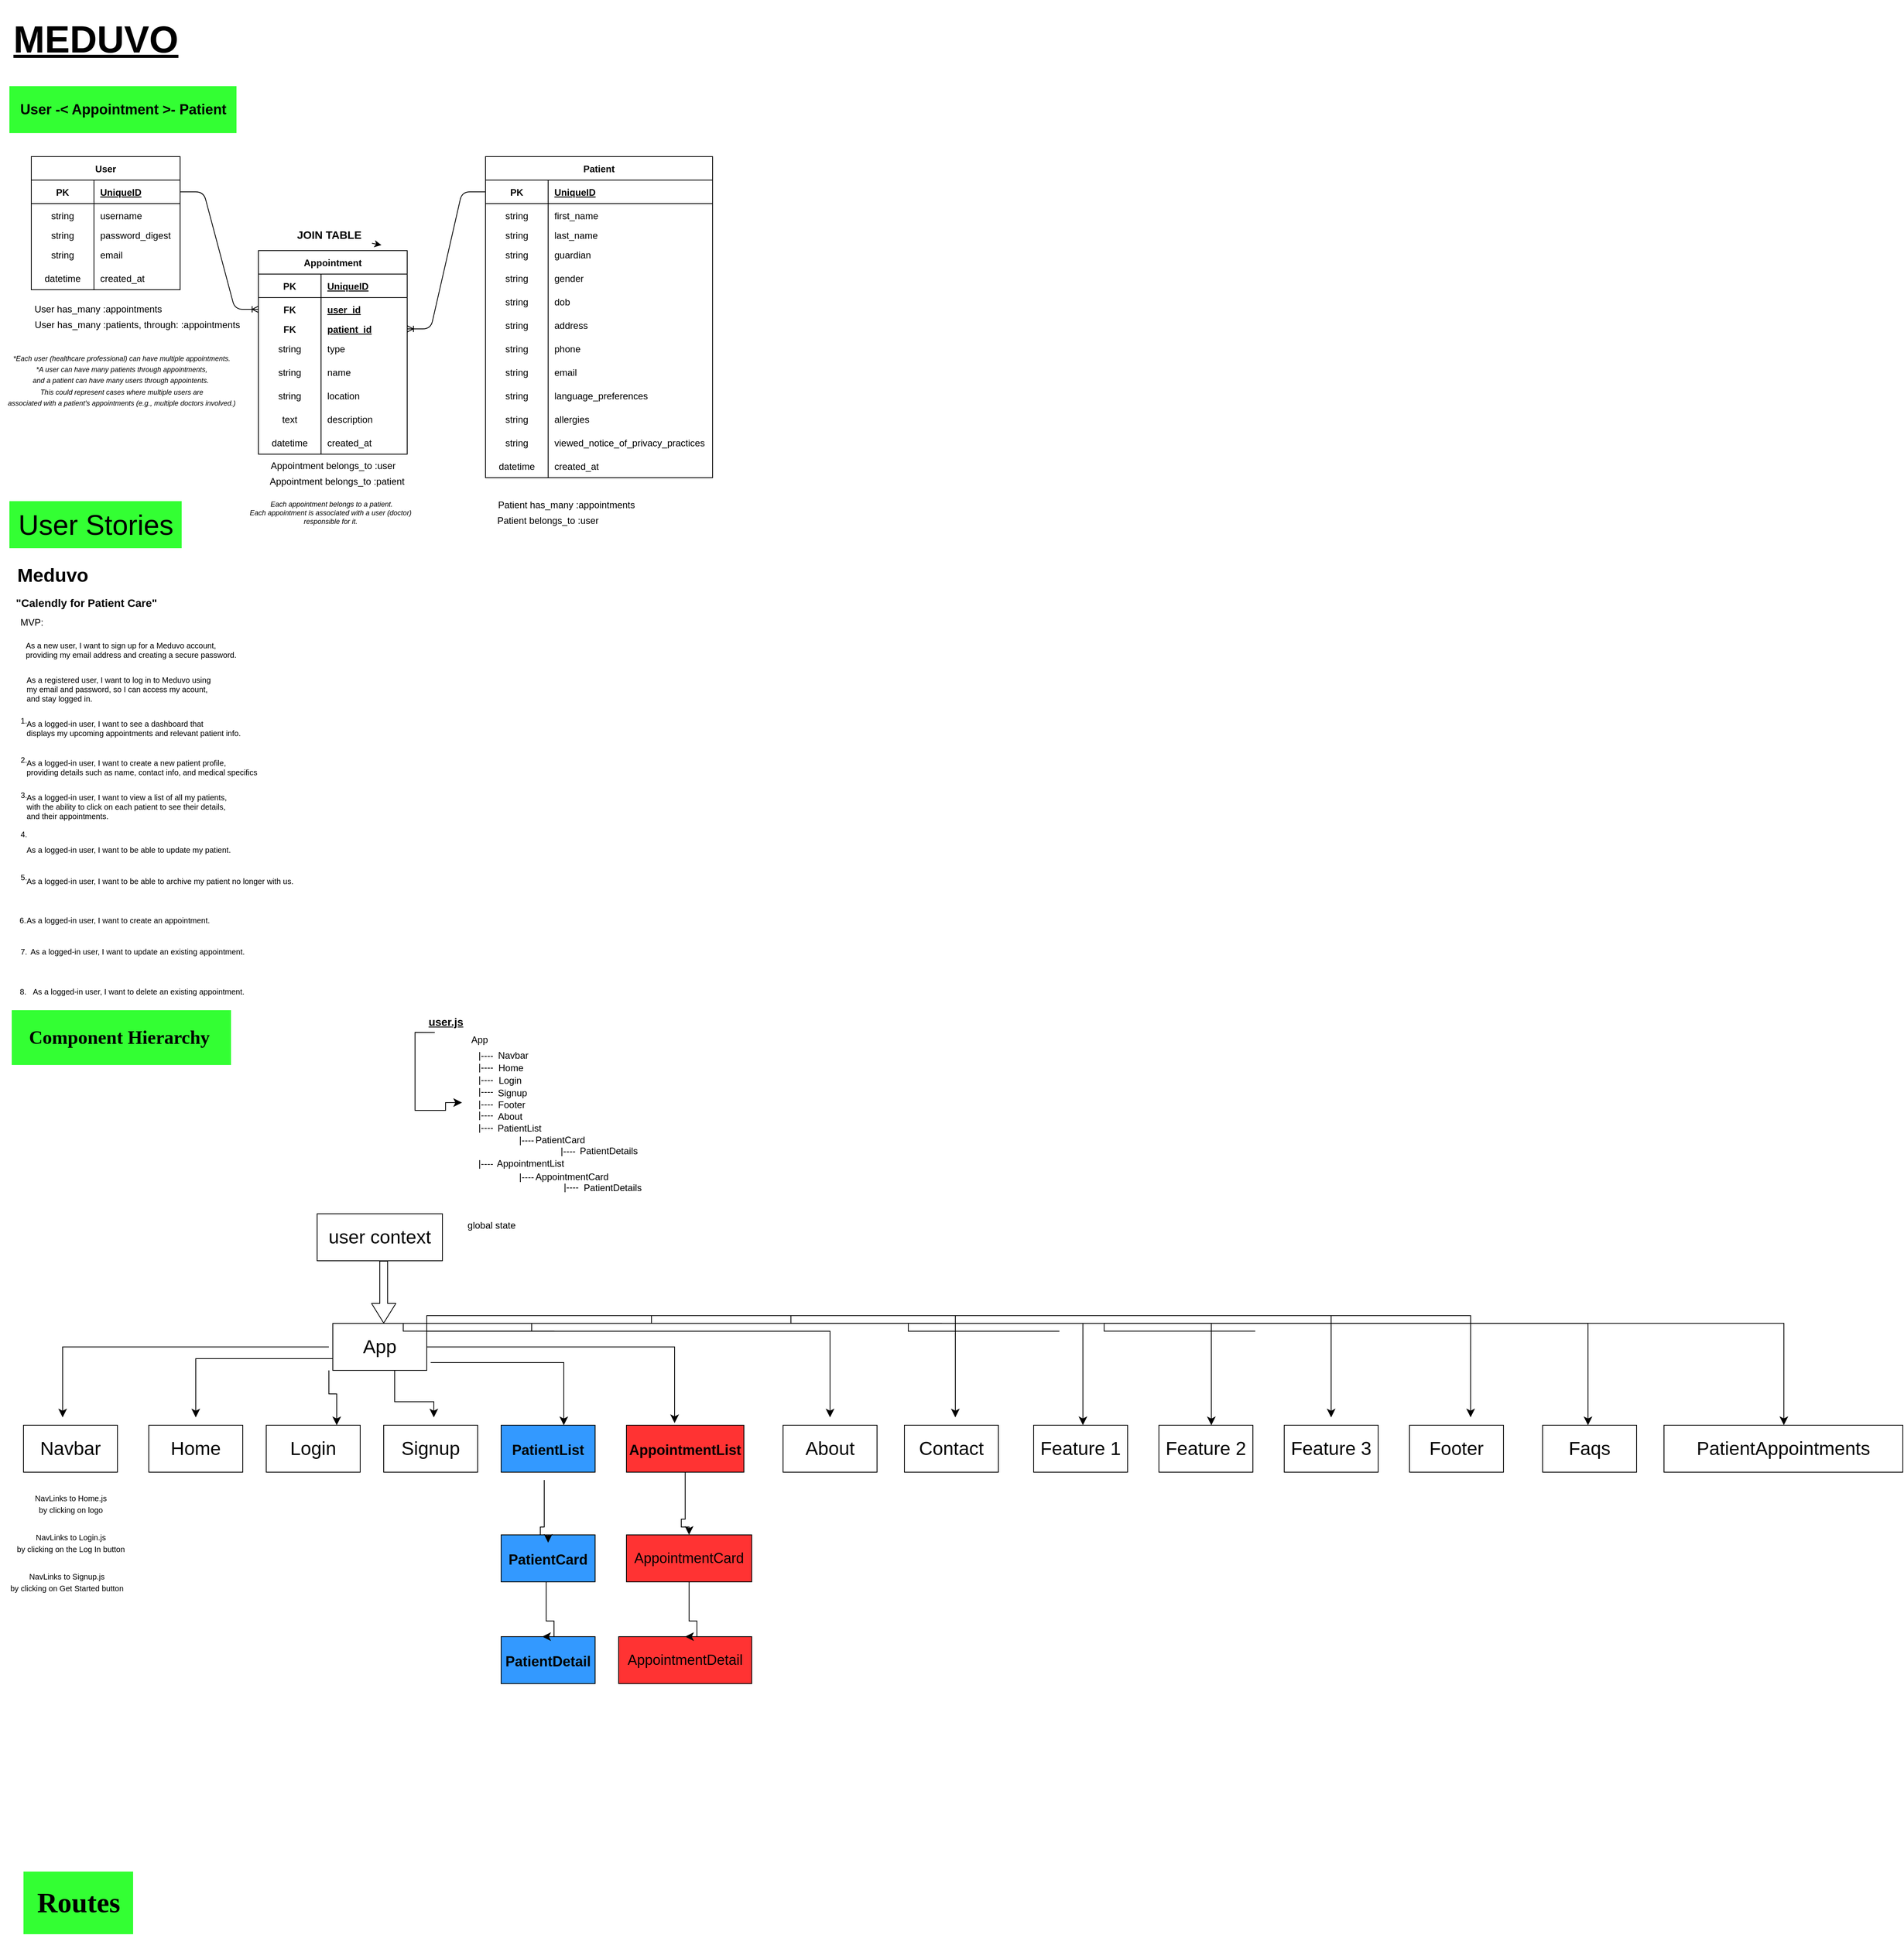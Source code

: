 <mxfile>
    <diagram id="ecMvP2gNG-EnvqieDkBH" name="Page-1">
        <mxGraphModel dx="1212" dy="1399" grid="1" gridSize="10" guides="1" tooltips="1" connect="1" arrows="1" fold="1" page="1" pageScale="1" pageWidth="850" pageHeight="1100" math="0" shadow="0">
            <root>
                <mxCell id="0"/>
                <mxCell id="1" parent="0"/>
                <mxCell id="390" value="&lt;font style=&quot;font-size: 18px;&quot;&gt;&lt;b&gt;AppointmentList&lt;/b&gt;&lt;/font&gt;" style="whiteSpace=wrap;html=1;fontSize=24;fillColor=#FF3333;" parent="1" vertex="1">
                    <mxGeometry x="800" y="1640" width="150" height="60" as="geometry"/>
                </mxCell>
                <mxCell id="389" value="&lt;font style=&quot;font-size: 18px;&quot;&gt;&lt;b&gt;PatientList&lt;/b&gt;&lt;/font&gt;" style="whiteSpace=wrap;html=1;fontSize=24;fillColor=#3399FF;" parent="1" vertex="1">
                    <mxGeometry x="640" y="1640" width="120" height="60" as="geometry"/>
                </mxCell>
                <mxCell id="2" value="User" style="shape=table;startSize=30;container=1;collapsible=1;childLayout=tableLayout;fixedRows=1;rowLines=0;fontStyle=1;align=center;resizeLast=1;" parent="1" vertex="1">
                    <mxGeometry x="40" y="20" width="190" height="170" as="geometry"/>
                </mxCell>
                <mxCell id="3" value="" style="shape=tableRow;horizontal=0;startSize=0;swimlaneHead=0;swimlaneBody=0;fillColor=none;collapsible=0;dropTarget=0;points=[[0,0.5],[1,0.5]];portConstraint=eastwest;top=0;left=0;right=0;bottom=1;" parent="2" vertex="1">
                    <mxGeometry y="30" width="190" height="30" as="geometry"/>
                </mxCell>
                <mxCell id="4" value="PK" style="shape=partialRectangle;connectable=0;fillColor=none;top=0;left=0;bottom=0;right=0;fontStyle=1;overflow=hidden;" parent="3" vertex="1">
                    <mxGeometry width="80" height="30" as="geometry">
                        <mxRectangle width="80" height="30" as="alternateBounds"/>
                    </mxGeometry>
                </mxCell>
                <mxCell id="5" value="UniqueID" style="shape=partialRectangle;connectable=0;fillColor=none;top=0;left=0;bottom=0;right=0;align=left;spacingLeft=6;fontStyle=5;overflow=hidden;" parent="3" vertex="1">
                    <mxGeometry x="80" width="110" height="30" as="geometry">
                        <mxRectangle width="110" height="30" as="alternateBounds"/>
                    </mxGeometry>
                </mxCell>
                <mxCell id="6" value="" style="shape=tableRow;horizontal=0;startSize=0;swimlaneHead=0;swimlaneBody=0;fillColor=none;collapsible=0;dropTarget=0;points=[[0,0.5],[1,0.5]];portConstraint=eastwest;top=0;left=0;right=0;bottom=0;" parent="2" vertex="1">
                    <mxGeometry y="60" width="190" height="30" as="geometry"/>
                </mxCell>
                <mxCell id="7" value="string" style="shape=partialRectangle;connectable=0;fillColor=none;top=0;left=0;bottom=0;right=0;editable=1;overflow=hidden;" parent="6" vertex="1">
                    <mxGeometry width="80" height="30" as="geometry">
                        <mxRectangle width="80" height="30" as="alternateBounds"/>
                    </mxGeometry>
                </mxCell>
                <mxCell id="8" value="username" style="shape=partialRectangle;connectable=0;fillColor=none;top=0;left=0;bottom=0;right=0;align=left;spacingLeft=6;overflow=hidden;" parent="6" vertex="1">
                    <mxGeometry x="80" width="110" height="30" as="geometry">
                        <mxRectangle width="110" height="30" as="alternateBounds"/>
                    </mxGeometry>
                </mxCell>
                <mxCell id="9" value="" style="shape=tableRow;horizontal=0;startSize=0;swimlaneHead=0;swimlaneBody=0;fillColor=none;collapsible=0;dropTarget=0;points=[[0,0.5],[1,0.5]];portConstraint=eastwest;top=0;left=0;right=0;bottom=0;" parent="2" vertex="1">
                    <mxGeometry y="90" width="190" height="20" as="geometry"/>
                </mxCell>
                <mxCell id="10" value="string" style="shape=partialRectangle;connectable=0;fillColor=none;top=0;left=0;bottom=0;right=0;editable=1;overflow=hidden;" parent="9" vertex="1">
                    <mxGeometry width="80" height="20" as="geometry">
                        <mxRectangle width="80" height="20" as="alternateBounds"/>
                    </mxGeometry>
                </mxCell>
                <mxCell id="11" value="password_digest" style="shape=partialRectangle;connectable=0;fillColor=none;top=0;left=0;bottom=0;right=0;align=left;spacingLeft=6;overflow=hidden;" parent="9" vertex="1">
                    <mxGeometry x="80" width="110" height="20" as="geometry">
                        <mxRectangle width="110" height="20" as="alternateBounds"/>
                    </mxGeometry>
                </mxCell>
                <mxCell id="12" value="" style="shape=tableRow;horizontal=0;startSize=0;swimlaneHead=0;swimlaneBody=0;fillColor=none;collapsible=0;dropTarget=0;points=[[0,0.5],[1,0.5]];portConstraint=eastwest;top=0;left=0;right=0;bottom=0;" parent="2" vertex="1">
                    <mxGeometry y="110" width="190" height="30" as="geometry"/>
                </mxCell>
                <mxCell id="13" value="string" style="shape=partialRectangle;connectable=0;fillColor=none;top=0;left=0;bottom=0;right=0;editable=1;overflow=hidden;" parent="12" vertex="1">
                    <mxGeometry width="80" height="30" as="geometry">
                        <mxRectangle width="80" height="30" as="alternateBounds"/>
                    </mxGeometry>
                </mxCell>
                <mxCell id="14" value="email" style="shape=partialRectangle;connectable=0;fillColor=none;top=0;left=0;bottom=0;right=0;align=left;spacingLeft=6;overflow=hidden;" parent="12" vertex="1">
                    <mxGeometry x="80" width="110" height="30" as="geometry">
                        <mxRectangle width="110" height="30" as="alternateBounds"/>
                    </mxGeometry>
                </mxCell>
                <mxCell id="55" value="" style="shape=tableRow;horizontal=0;startSize=0;swimlaneHead=0;swimlaneBody=0;fillColor=none;collapsible=0;dropTarget=0;points=[[0,0.5],[1,0.5]];portConstraint=eastwest;top=0;left=0;right=0;bottom=0;" parent="2" vertex="1">
                    <mxGeometry y="140" width="190" height="30" as="geometry"/>
                </mxCell>
                <mxCell id="56" value="datetime" style="shape=partialRectangle;connectable=0;fillColor=none;top=0;left=0;bottom=0;right=0;editable=1;overflow=hidden;" parent="55" vertex="1">
                    <mxGeometry width="80" height="30" as="geometry">
                        <mxRectangle width="80" height="30" as="alternateBounds"/>
                    </mxGeometry>
                </mxCell>
                <mxCell id="57" value="created_at" style="shape=partialRectangle;connectable=0;fillColor=none;top=0;left=0;bottom=0;right=0;align=left;spacingLeft=6;overflow=hidden;" parent="55" vertex="1">
                    <mxGeometry x="80" width="110" height="30" as="geometry">
                        <mxRectangle width="110" height="30" as="alternateBounds"/>
                    </mxGeometry>
                </mxCell>
                <mxCell id="15" value="Patient" style="shape=table;startSize=30;container=1;collapsible=1;childLayout=tableLayout;fixedRows=1;rowLines=0;fontStyle=1;align=center;resizeLast=1;" parent="1" vertex="1">
                    <mxGeometry x="620" y="20" width="290" height="410" as="geometry"/>
                </mxCell>
                <mxCell id="16" value="" style="shape=tableRow;horizontal=0;startSize=0;swimlaneHead=0;swimlaneBody=0;fillColor=none;collapsible=0;dropTarget=0;points=[[0,0.5],[1,0.5]];portConstraint=eastwest;top=0;left=0;right=0;bottom=1;" parent="15" vertex="1">
                    <mxGeometry y="30" width="290" height="30" as="geometry"/>
                </mxCell>
                <mxCell id="17" value="PK" style="shape=partialRectangle;connectable=0;fillColor=none;top=0;left=0;bottom=0;right=0;fontStyle=1;overflow=hidden;" parent="16" vertex="1">
                    <mxGeometry width="80" height="30" as="geometry">
                        <mxRectangle width="80" height="30" as="alternateBounds"/>
                    </mxGeometry>
                </mxCell>
                <mxCell id="18" value="UniqueID" style="shape=partialRectangle;connectable=0;fillColor=none;top=0;left=0;bottom=0;right=0;align=left;spacingLeft=6;fontStyle=5;overflow=hidden;" parent="16" vertex="1">
                    <mxGeometry x="80" width="210" height="30" as="geometry">
                        <mxRectangle width="210" height="30" as="alternateBounds"/>
                    </mxGeometry>
                </mxCell>
                <mxCell id="19" value="" style="shape=tableRow;horizontal=0;startSize=0;swimlaneHead=0;swimlaneBody=0;fillColor=none;collapsible=0;dropTarget=0;points=[[0,0.5],[1,0.5]];portConstraint=eastwest;top=0;left=0;right=0;bottom=0;" parent="15" vertex="1">
                    <mxGeometry y="60" width="290" height="30" as="geometry"/>
                </mxCell>
                <mxCell id="20" value="string" style="shape=partialRectangle;connectable=0;fillColor=none;top=0;left=0;bottom=0;right=0;editable=1;overflow=hidden;" parent="19" vertex="1">
                    <mxGeometry width="80" height="30" as="geometry">
                        <mxRectangle width="80" height="30" as="alternateBounds"/>
                    </mxGeometry>
                </mxCell>
                <mxCell id="21" value="first_name" style="shape=partialRectangle;connectable=0;fillColor=none;top=0;left=0;bottom=0;right=0;align=left;spacingLeft=6;overflow=hidden;" parent="19" vertex="1">
                    <mxGeometry x="80" width="210" height="30" as="geometry">
                        <mxRectangle width="210" height="30" as="alternateBounds"/>
                    </mxGeometry>
                </mxCell>
                <mxCell id="22" value="" style="shape=tableRow;horizontal=0;startSize=0;swimlaneHead=0;swimlaneBody=0;fillColor=none;collapsible=0;dropTarget=0;points=[[0,0.5],[1,0.5]];portConstraint=eastwest;top=0;left=0;right=0;bottom=0;" parent="15" vertex="1">
                    <mxGeometry y="90" width="290" height="20" as="geometry"/>
                </mxCell>
                <mxCell id="23" value="string" style="shape=partialRectangle;connectable=0;fillColor=none;top=0;left=0;bottom=0;right=0;editable=1;overflow=hidden;" parent="22" vertex="1">
                    <mxGeometry width="80" height="20" as="geometry">
                        <mxRectangle width="80" height="20" as="alternateBounds"/>
                    </mxGeometry>
                </mxCell>
                <mxCell id="24" value="last_name" style="shape=partialRectangle;connectable=0;fillColor=none;top=0;left=0;bottom=0;right=0;align=left;spacingLeft=6;overflow=hidden;" parent="22" vertex="1">
                    <mxGeometry x="80" width="210" height="20" as="geometry">
                        <mxRectangle width="210" height="20" as="alternateBounds"/>
                    </mxGeometry>
                </mxCell>
                <mxCell id="25" value="" style="shape=tableRow;horizontal=0;startSize=0;swimlaneHead=0;swimlaneBody=0;fillColor=none;collapsible=0;dropTarget=0;points=[[0,0.5],[1,0.5]];portConstraint=eastwest;top=0;left=0;right=0;bottom=0;" parent="15" vertex="1">
                    <mxGeometry y="110" width="290" height="30" as="geometry"/>
                </mxCell>
                <mxCell id="26" value="string" style="shape=partialRectangle;connectable=0;fillColor=none;top=0;left=0;bottom=0;right=0;editable=1;overflow=hidden;" parent="25" vertex="1">
                    <mxGeometry width="80" height="30" as="geometry">
                        <mxRectangle width="80" height="30" as="alternateBounds"/>
                    </mxGeometry>
                </mxCell>
                <mxCell id="27" value="guardian" style="shape=partialRectangle;connectable=0;fillColor=none;top=0;left=0;bottom=0;right=0;align=left;spacingLeft=6;overflow=hidden;" parent="25" vertex="1">
                    <mxGeometry x="80" width="210" height="30" as="geometry">
                        <mxRectangle width="210" height="30" as="alternateBounds"/>
                    </mxGeometry>
                </mxCell>
                <mxCell id="28" value="" style="shape=tableRow;horizontal=0;startSize=0;swimlaneHead=0;swimlaneBody=0;fillColor=none;collapsible=0;dropTarget=0;points=[[0,0.5],[1,0.5]];portConstraint=eastwest;top=0;left=0;right=0;bottom=0;" parent="15" vertex="1">
                    <mxGeometry y="140" width="290" height="30" as="geometry"/>
                </mxCell>
                <mxCell id="29" value="string" style="shape=partialRectangle;connectable=0;fillColor=none;top=0;left=0;bottom=0;right=0;editable=1;overflow=hidden;" parent="28" vertex="1">
                    <mxGeometry width="80" height="30" as="geometry">
                        <mxRectangle width="80" height="30" as="alternateBounds"/>
                    </mxGeometry>
                </mxCell>
                <mxCell id="30" value="gender" style="shape=partialRectangle;connectable=0;fillColor=none;top=0;left=0;bottom=0;right=0;align=left;spacingLeft=6;overflow=hidden;" parent="28" vertex="1">
                    <mxGeometry x="80" width="210" height="30" as="geometry">
                        <mxRectangle width="210" height="30" as="alternateBounds"/>
                    </mxGeometry>
                </mxCell>
                <mxCell id="31" value="" style="shape=tableRow;horizontal=0;startSize=0;swimlaneHead=0;swimlaneBody=0;fillColor=none;collapsible=0;dropTarget=0;points=[[0,0.5],[1,0.5]];portConstraint=eastwest;top=0;left=0;right=0;bottom=0;" parent="15" vertex="1">
                    <mxGeometry y="170" width="290" height="30" as="geometry"/>
                </mxCell>
                <mxCell id="32" value="string" style="shape=partialRectangle;connectable=0;fillColor=none;top=0;left=0;bottom=0;right=0;editable=1;overflow=hidden;" parent="31" vertex="1">
                    <mxGeometry width="80" height="30" as="geometry">
                        <mxRectangle width="80" height="30" as="alternateBounds"/>
                    </mxGeometry>
                </mxCell>
                <mxCell id="33" value="dob" style="shape=partialRectangle;connectable=0;fillColor=none;top=0;left=0;bottom=0;right=0;align=left;spacingLeft=6;overflow=hidden;" parent="31" vertex="1">
                    <mxGeometry x="80" width="210" height="30" as="geometry">
                        <mxRectangle width="210" height="30" as="alternateBounds"/>
                    </mxGeometry>
                </mxCell>
                <mxCell id="34" value="" style="shape=tableRow;horizontal=0;startSize=0;swimlaneHead=0;swimlaneBody=0;fillColor=none;collapsible=0;dropTarget=0;points=[[0,0.5],[1,0.5]];portConstraint=eastwest;top=0;left=0;right=0;bottom=0;" parent="15" vertex="1">
                    <mxGeometry y="200" width="290" height="30" as="geometry"/>
                </mxCell>
                <mxCell id="35" value="string" style="shape=partialRectangle;connectable=0;fillColor=none;top=0;left=0;bottom=0;right=0;editable=1;overflow=hidden;" parent="34" vertex="1">
                    <mxGeometry width="80" height="30" as="geometry">
                        <mxRectangle width="80" height="30" as="alternateBounds"/>
                    </mxGeometry>
                </mxCell>
                <mxCell id="36" value="address" style="shape=partialRectangle;connectable=0;fillColor=none;top=0;left=0;bottom=0;right=0;align=left;spacingLeft=6;overflow=hidden;" parent="34" vertex="1">
                    <mxGeometry x="80" width="210" height="30" as="geometry">
                        <mxRectangle width="210" height="30" as="alternateBounds"/>
                    </mxGeometry>
                </mxCell>
                <mxCell id="37" value="" style="shape=tableRow;horizontal=0;startSize=0;swimlaneHead=0;swimlaneBody=0;fillColor=none;collapsible=0;dropTarget=0;points=[[0,0.5],[1,0.5]];portConstraint=eastwest;top=0;left=0;right=0;bottom=0;" parent="15" vertex="1">
                    <mxGeometry y="230" width="290" height="30" as="geometry"/>
                </mxCell>
                <mxCell id="38" value="string" style="shape=partialRectangle;connectable=0;fillColor=none;top=0;left=0;bottom=0;right=0;editable=1;overflow=hidden;" parent="37" vertex="1">
                    <mxGeometry width="80" height="30" as="geometry">
                        <mxRectangle width="80" height="30" as="alternateBounds"/>
                    </mxGeometry>
                </mxCell>
                <mxCell id="39" value="phone" style="shape=partialRectangle;connectable=0;fillColor=none;top=0;left=0;bottom=0;right=0;align=left;spacingLeft=6;overflow=hidden;" parent="37" vertex="1">
                    <mxGeometry x="80" width="210" height="30" as="geometry">
                        <mxRectangle width="210" height="30" as="alternateBounds"/>
                    </mxGeometry>
                </mxCell>
                <mxCell id="40" value="" style="shape=tableRow;horizontal=0;startSize=0;swimlaneHead=0;swimlaneBody=0;fillColor=none;collapsible=0;dropTarget=0;points=[[0,0.5],[1,0.5]];portConstraint=eastwest;top=0;left=0;right=0;bottom=0;" parent="15" vertex="1">
                    <mxGeometry y="260" width="290" height="30" as="geometry"/>
                </mxCell>
                <mxCell id="41" value="string" style="shape=partialRectangle;connectable=0;fillColor=none;top=0;left=0;bottom=0;right=0;editable=1;overflow=hidden;" parent="40" vertex="1">
                    <mxGeometry width="80" height="30" as="geometry">
                        <mxRectangle width="80" height="30" as="alternateBounds"/>
                    </mxGeometry>
                </mxCell>
                <mxCell id="42" value="email" style="shape=partialRectangle;connectable=0;fillColor=none;top=0;left=0;bottom=0;right=0;align=left;spacingLeft=6;overflow=hidden;" parent="40" vertex="1">
                    <mxGeometry x="80" width="210" height="30" as="geometry">
                        <mxRectangle width="210" height="30" as="alternateBounds"/>
                    </mxGeometry>
                </mxCell>
                <mxCell id="43" value="" style="shape=tableRow;horizontal=0;startSize=0;swimlaneHead=0;swimlaneBody=0;fillColor=none;collapsible=0;dropTarget=0;points=[[0,0.5],[1,0.5]];portConstraint=eastwest;top=0;left=0;right=0;bottom=0;" parent="15" vertex="1">
                    <mxGeometry y="290" width="290" height="30" as="geometry"/>
                </mxCell>
                <mxCell id="44" value="string" style="shape=partialRectangle;connectable=0;fillColor=none;top=0;left=0;bottom=0;right=0;editable=1;overflow=hidden;" parent="43" vertex="1">
                    <mxGeometry width="80" height="30" as="geometry">
                        <mxRectangle width="80" height="30" as="alternateBounds"/>
                    </mxGeometry>
                </mxCell>
                <mxCell id="45" value="language_preferences" style="shape=partialRectangle;connectable=0;fillColor=none;top=0;left=0;bottom=0;right=0;align=left;spacingLeft=6;overflow=hidden;" parent="43" vertex="1">
                    <mxGeometry x="80" width="210" height="30" as="geometry">
                        <mxRectangle width="210" height="30" as="alternateBounds"/>
                    </mxGeometry>
                </mxCell>
                <mxCell id="46" value="" style="shape=tableRow;horizontal=0;startSize=0;swimlaneHead=0;swimlaneBody=0;fillColor=none;collapsible=0;dropTarget=0;points=[[0,0.5],[1,0.5]];portConstraint=eastwest;top=0;left=0;right=0;bottom=0;" parent="15" vertex="1">
                    <mxGeometry y="320" width="290" height="30" as="geometry"/>
                </mxCell>
                <mxCell id="47" value="string" style="shape=partialRectangle;connectable=0;fillColor=none;top=0;left=0;bottom=0;right=0;editable=1;overflow=hidden;" parent="46" vertex="1">
                    <mxGeometry width="80" height="30" as="geometry">
                        <mxRectangle width="80" height="30" as="alternateBounds"/>
                    </mxGeometry>
                </mxCell>
                <mxCell id="48" value="allergies" style="shape=partialRectangle;connectable=0;fillColor=none;top=0;left=0;bottom=0;right=0;align=left;spacingLeft=6;overflow=hidden;" parent="46" vertex="1">
                    <mxGeometry x="80" width="210" height="30" as="geometry">
                        <mxRectangle width="210" height="30" as="alternateBounds"/>
                    </mxGeometry>
                </mxCell>
                <mxCell id="49" value="" style="shape=tableRow;horizontal=0;startSize=0;swimlaneHead=0;swimlaneBody=0;fillColor=none;collapsible=0;dropTarget=0;points=[[0,0.5],[1,0.5]];portConstraint=eastwest;top=0;left=0;right=0;bottom=0;" parent="15" vertex="1">
                    <mxGeometry y="350" width="290" height="30" as="geometry"/>
                </mxCell>
                <mxCell id="50" value="string" style="shape=partialRectangle;connectable=0;fillColor=none;top=0;left=0;bottom=0;right=0;editable=1;overflow=hidden;" parent="49" vertex="1">
                    <mxGeometry width="80" height="30" as="geometry">
                        <mxRectangle width="80" height="30" as="alternateBounds"/>
                    </mxGeometry>
                </mxCell>
                <mxCell id="51" value="viewed_notice_of_privacy_practices" style="shape=partialRectangle;connectable=0;fillColor=none;top=0;left=0;bottom=0;right=0;align=left;spacingLeft=6;overflow=hidden;" parent="49" vertex="1">
                    <mxGeometry x="80" width="210" height="30" as="geometry">
                        <mxRectangle width="210" height="30" as="alternateBounds"/>
                    </mxGeometry>
                </mxCell>
                <mxCell id="52" value="" style="shape=tableRow;horizontal=0;startSize=0;swimlaneHead=0;swimlaneBody=0;fillColor=none;collapsible=0;dropTarget=0;points=[[0,0.5],[1,0.5]];portConstraint=eastwest;top=0;left=0;right=0;bottom=0;" parent="15" vertex="1">
                    <mxGeometry y="380" width="290" height="30" as="geometry"/>
                </mxCell>
                <mxCell id="53" value="datetime" style="shape=partialRectangle;connectable=0;fillColor=none;top=0;left=0;bottom=0;right=0;editable=1;overflow=hidden;" parent="52" vertex="1">
                    <mxGeometry width="80" height="30" as="geometry">
                        <mxRectangle width="80" height="30" as="alternateBounds"/>
                    </mxGeometry>
                </mxCell>
                <mxCell id="54" value="created_at" style="shape=partialRectangle;connectable=0;fillColor=none;top=0;left=0;bottom=0;right=0;align=left;spacingLeft=6;overflow=hidden;" parent="52" vertex="1">
                    <mxGeometry x="80" width="210" height="30" as="geometry">
                        <mxRectangle width="210" height="30" as="alternateBounds"/>
                    </mxGeometry>
                </mxCell>
                <mxCell id="58" value="Appointment" style="shape=table;startSize=30;container=1;collapsible=1;childLayout=tableLayout;fixedRows=1;rowLines=0;fontStyle=1;align=center;resizeLast=1;" parent="1" vertex="1">
                    <mxGeometry x="330" y="140" width="190" height="260" as="geometry"/>
                </mxCell>
                <mxCell id="59" value="" style="shape=tableRow;horizontal=0;startSize=0;swimlaneHead=0;swimlaneBody=0;fillColor=none;collapsible=0;dropTarget=0;points=[[0,0.5],[1,0.5]];portConstraint=eastwest;top=0;left=0;right=0;bottom=1;" parent="58" vertex="1">
                    <mxGeometry y="30" width="190" height="30" as="geometry"/>
                </mxCell>
                <mxCell id="60" value="PK" style="shape=partialRectangle;connectable=0;fillColor=none;top=0;left=0;bottom=0;right=0;fontStyle=1;overflow=hidden;" parent="59" vertex="1">
                    <mxGeometry width="80" height="30" as="geometry">
                        <mxRectangle width="80" height="30" as="alternateBounds"/>
                    </mxGeometry>
                </mxCell>
                <mxCell id="61" value="UniqueID" style="shape=partialRectangle;connectable=0;fillColor=none;top=0;left=0;bottom=0;right=0;align=left;spacingLeft=6;fontStyle=5;overflow=hidden;" parent="59" vertex="1">
                    <mxGeometry x="80" width="110" height="30" as="geometry">
                        <mxRectangle width="110" height="30" as="alternateBounds"/>
                    </mxGeometry>
                </mxCell>
                <mxCell id="62" value="" style="shape=tableRow;horizontal=0;startSize=0;swimlaneHead=0;swimlaneBody=0;fillColor=none;collapsible=0;dropTarget=0;points=[[0,0.5],[1,0.5]];portConstraint=eastwest;top=0;left=0;right=0;bottom=0;" parent="58" vertex="1">
                    <mxGeometry y="60" width="190" height="30" as="geometry"/>
                </mxCell>
                <mxCell id="63" value="FK" style="shape=partialRectangle;connectable=0;fillColor=none;top=0;left=0;bottom=0;right=0;editable=1;overflow=hidden;fontStyle=1" parent="62" vertex="1">
                    <mxGeometry width="80" height="30" as="geometry">
                        <mxRectangle width="80" height="30" as="alternateBounds"/>
                    </mxGeometry>
                </mxCell>
                <mxCell id="64" value="user_id" style="shape=partialRectangle;connectable=0;fillColor=none;top=0;left=0;bottom=0;right=0;align=left;spacingLeft=6;overflow=hidden;fontStyle=5" parent="62" vertex="1">
                    <mxGeometry x="80" width="110" height="30" as="geometry">
                        <mxRectangle width="110" height="30" as="alternateBounds"/>
                    </mxGeometry>
                </mxCell>
                <mxCell id="65" value="" style="shape=tableRow;horizontal=0;startSize=0;swimlaneHead=0;swimlaneBody=0;fillColor=none;collapsible=0;dropTarget=0;points=[[0,0.5],[1,0.5]];portConstraint=eastwest;top=0;left=0;right=0;bottom=0;" parent="58" vertex="1">
                    <mxGeometry y="90" width="190" height="20" as="geometry"/>
                </mxCell>
                <mxCell id="66" value="FK" style="shape=partialRectangle;connectable=0;fillColor=none;top=0;left=0;bottom=0;right=0;editable=1;overflow=hidden;fontStyle=1" parent="65" vertex="1">
                    <mxGeometry width="80" height="20" as="geometry">
                        <mxRectangle width="80" height="20" as="alternateBounds"/>
                    </mxGeometry>
                </mxCell>
                <mxCell id="67" value="patient_id" style="shape=partialRectangle;connectable=0;fillColor=none;top=0;left=0;bottom=0;right=0;align=left;spacingLeft=6;overflow=hidden;fontStyle=5" parent="65" vertex="1">
                    <mxGeometry x="80" width="110" height="20" as="geometry">
                        <mxRectangle width="110" height="20" as="alternateBounds"/>
                    </mxGeometry>
                </mxCell>
                <mxCell id="68" value="" style="shape=tableRow;horizontal=0;startSize=0;swimlaneHead=0;swimlaneBody=0;fillColor=none;collapsible=0;dropTarget=0;points=[[0,0.5],[1,0.5]];portConstraint=eastwest;top=0;left=0;right=0;bottom=0;" parent="58" vertex="1">
                    <mxGeometry y="110" width="190" height="30" as="geometry"/>
                </mxCell>
                <mxCell id="69" value="string" style="shape=partialRectangle;connectable=0;fillColor=none;top=0;left=0;bottom=0;right=0;editable=1;overflow=hidden;" parent="68" vertex="1">
                    <mxGeometry width="80" height="30" as="geometry">
                        <mxRectangle width="80" height="30" as="alternateBounds"/>
                    </mxGeometry>
                </mxCell>
                <mxCell id="70" value="type" style="shape=partialRectangle;connectable=0;fillColor=none;top=0;left=0;bottom=0;right=0;align=left;spacingLeft=6;overflow=hidden;" parent="68" vertex="1">
                    <mxGeometry x="80" width="110" height="30" as="geometry">
                        <mxRectangle width="110" height="30" as="alternateBounds"/>
                    </mxGeometry>
                </mxCell>
                <mxCell id="71" value="" style="shape=tableRow;horizontal=0;startSize=0;swimlaneHead=0;swimlaneBody=0;fillColor=none;collapsible=0;dropTarget=0;points=[[0,0.5],[1,0.5]];portConstraint=eastwest;top=0;left=0;right=0;bottom=0;" parent="58" vertex="1">
                    <mxGeometry y="140" width="190" height="30" as="geometry"/>
                </mxCell>
                <mxCell id="72" value="string" style="shape=partialRectangle;connectable=0;fillColor=none;top=0;left=0;bottom=0;right=0;editable=1;overflow=hidden;" parent="71" vertex="1">
                    <mxGeometry width="80" height="30" as="geometry">
                        <mxRectangle width="80" height="30" as="alternateBounds"/>
                    </mxGeometry>
                </mxCell>
                <mxCell id="73" value="name" style="shape=partialRectangle;connectable=0;fillColor=none;top=0;left=0;bottom=0;right=0;align=left;spacingLeft=6;overflow=hidden;" parent="71" vertex="1">
                    <mxGeometry x="80" width="110" height="30" as="geometry">
                        <mxRectangle width="110" height="30" as="alternateBounds"/>
                    </mxGeometry>
                </mxCell>
                <mxCell id="74" value="" style="shape=tableRow;horizontal=0;startSize=0;swimlaneHead=0;swimlaneBody=0;fillColor=none;collapsible=0;dropTarget=0;points=[[0,0.5],[1,0.5]];portConstraint=eastwest;top=0;left=0;right=0;bottom=0;" parent="58" vertex="1">
                    <mxGeometry y="170" width="190" height="30" as="geometry"/>
                </mxCell>
                <mxCell id="75" value="string" style="shape=partialRectangle;connectable=0;fillColor=none;top=0;left=0;bottom=0;right=0;editable=1;overflow=hidden;" parent="74" vertex="1">
                    <mxGeometry width="80" height="30" as="geometry">
                        <mxRectangle width="80" height="30" as="alternateBounds"/>
                    </mxGeometry>
                </mxCell>
                <mxCell id="76" value="location" style="shape=partialRectangle;connectable=0;fillColor=none;top=0;left=0;bottom=0;right=0;align=left;spacingLeft=6;overflow=hidden;" parent="74" vertex="1">
                    <mxGeometry x="80" width="110" height="30" as="geometry">
                        <mxRectangle width="110" height="30" as="alternateBounds"/>
                    </mxGeometry>
                </mxCell>
                <mxCell id="77" value="" style="shape=tableRow;horizontal=0;startSize=0;swimlaneHead=0;swimlaneBody=0;fillColor=none;collapsible=0;dropTarget=0;points=[[0,0.5],[1,0.5]];portConstraint=eastwest;top=0;left=0;right=0;bottom=0;" parent="58" vertex="1">
                    <mxGeometry y="200" width="190" height="30" as="geometry"/>
                </mxCell>
                <mxCell id="78" value="text" style="shape=partialRectangle;connectable=0;fillColor=none;top=0;left=0;bottom=0;right=0;editable=1;overflow=hidden;" parent="77" vertex="1">
                    <mxGeometry width="80" height="30" as="geometry">
                        <mxRectangle width="80" height="30" as="alternateBounds"/>
                    </mxGeometry>
                </mxCell>
                <mxCell id="79" value="description" style="shape=partialRectangle;connectable=0;fillColor=none;top=0;left=0;bottom=0;right=0;align=left;spacingLeft=6;overflow=hidden;" parent="77" vertex="1">
                    <mxGeometry x="80" width="110" height="30" as="geometry">
                        <mxRectangle width="110" height="30" as="alternateBounds"/>
                    </mxGeometry>
                </mxCell>
                <mxCell id="80" value="" style="shape=tableRow;horizontal=0;startSize=0;swimlaneHead=0;swimlaneBody=0;fillColor=none;collapsible=0;dropTarget=0;points=[[0,0.5],[1,0.5]];portConstraint=eastwest;top=0;left=0;right=0;bottom=0;" parent="58" vertex="1">
                    <mxGeometry y="230" width="190" height="30" as="geometry"/>
                </mxCell>
                <mxCell id="81" value="datetime" style="shape=partialRectangle;connectable=0;fillColor=none;top=0;left=0;bottom=0;right=0;editable=1;overflow=hidden;" parent="80" vertex="1">
                    <mxGeometry width="80" height="30" as="geometry">
                        <mxRectangle width="80" height="30" as="alternateBounds"/>
                    </mxGeometry>
                </mxCell>
                <mxCell id="82" value="created_at" style="shape=partialRectangle;connectable=0;fillColor=none;top=0;left=0;bottom=0;right=0;align=left;spacingLeft=6;overflow=hidden;" parent="80" vertex="1">
                    <mxGeometry x="80" width="110" height="30" as="geometry">
                        <mxRectangle width="110" height="30" as="alternateBounds"/>
                    </mxGeometry>
                </mxCell>
                <mxCell id="83" value="" style="edgeStyle=entityRelationEdgeStyle;fontSize=12;html=1;endArrow=ERoneToMany;exitX=1;exitY=0.5;exitDx=0;exitDy=0;entryX=0;entryY=0.5;entryDx=0;entryDy=0;" parent="1" source="3" target="62" edge="1">
                    <mxGeometry width="100" height="100" relative="1" as="geometry">
                        <mxPoint x="350" y="230" as="sourcePoint"/>
                        <mxPoint x="450" y="130" as="targetPoint"/>
                    </mxGeometry>
                </mxCell>
                <mxCell id="84" value="" style="edgeStyle=entityRelationEdgeStyle;fontSize=12;html=1;endArrow=ERoneToMany;exitX=0;exitY=0.5;exitDx=0;exitDy=0;" parent="1" source="16" target="65" edge="1">
                    <mxGeometry width="100" height="100" relative="1" as="geometry">
                        <mxPoint x="530" y="30" as="sourcePoint"/>
                        <mxPoint x="500" y="50" as="targetPoint"/>
                    </mxGeometry>
                </mxCell>
                <mxCell id="85" value="User has_many :patients, through: :appointments" style="text;html=1;align=center;verticalAlign=middle;resizable=0;points=[];autosize=1;strokeColor=none;fillColor=none;" parent="1" vertex="1">
                    <mxGeometry x="30" y="220" width="290" height="30" as="geometry"/>
                </mxCell>
                <mxCell id="86" value="Patient belongs_to :user&amp;nbsp;" style="text;html=1;align=center;verticalAlign=middle;resizable=0;points=[];autosize=1;strokeColor=none;fillColor=none;" parent="1" vertex="1">
                    <mxGeometry x="621" y="470" width="160" height="30" as="geometry"/>
                </mxCell>
                <mxCell id="87" value="Patient has_many :appointments" style="text;html=1;align=center;verticalAlign=middle;resizable=0;points=[];autosize=1;strokeColor=none;fillColor=none;" parent="1" vertex="1">
                    <mxGeometry x="623" y="450" width="200" height="30" as="geometry"/>
                </mxCell>
                <mxCell id="88" value="User has_many :appointments" style="text;html=1;align=center;verticalAlign=middle;resizable=0;points=[];autosize=1;strokeColor=none;fillColor=none;" parent="1" vertex="1">
                    <mxGeometry x="30" y="200" width="190" height="30" as="geometry"/>
                </mxCell>
                <mxCell id="89" value="Appointment belongs_to :user" style="text;html=1;align=center;verticalAlign=middle;resizable=0;points=[];autosize=1;strokeColor=none;fillColor=none;" parent="1" vertex="1">
                    <mxGeometry x="335" y="400" width="180" height="30" as="geometry"/>
                </mxCell>
                <mxCell id="90" value="Appointment belongs_to :patient" style="text;html=1;align=center;verticalAlign=middle;resizable=0;points=[];autosize=1;strokeColor=none;fillColor=none;" parent="1" vertex="1">
                    <mxGeometry x="330" y="420" width="200" height="30" as="geometry"/>
                </mxCell>
                <mxCell id="93" value="&lt;h3&gt;&lt;b&gt;JOIN TABLE&lt;/b&gt;&lt;/h3&gt;" style="text;html=1;align=center;verticalAlign=middle;resizable=0;points=[];autosize=1;strokeColor=none;fillColor=none;" parent="1" vertex="1">
                    <mxGeometry x="365" y="90" width="110" height="60" as="geometry"/>
                </mxCell>
                <mxCell id="95" value="" style="edgeStyle=none;orthogonalLoop=1;jettySize=auto;html=1;entryX=0.827;entryY=-0.027;entryDx=0;entryDy=0;entryPerimeter=0;" parent="1" source="93" target="58" edge="1">
                    <mxGeometry width="100" relative="1" as="geometry">
                        <mxPoint x="460" y="70" as="sourcePoint"/>
                        <mxPoint x="560" y="70" as="targetPoint"/>
                        <Array as="points"/>
                    </mxGeometry>
                </mxCell>
                <mxCell id="99" value="&lt;h1&gt;Meduvo&lt;/h1&gt;" style="text;html=1;align=center;verticalAlign=middle;resizable=0;points=[];autosize=1;strokeColor=none;fillColor=none;" parent="1" vertex="1">
                    <mxGeometry x="11.5" y="520" width="110" height="70" as="geometry"/>
                </mxCell>
                <mxCell id="100" value="&lt;h3&gt;&quot;Calendly for Patient Care&quot;&lt;/h3&gt;" style="text;html=1;align=center;verticalAlign=middle;resizable=0;points=[];autosize=1;strokeColor=none;fillColor=none;" parent="1" vertex="1">
                    <mxGeometry x="10" y="560" width="200" height="60" as="geometry"/>
                </mxCell>
                <mxCell id="101" value="MVP:&amp;nbsp;" style="text;html=1;align=center;verticalAlign=middle;resizable=0;points=[];autosize=1;strokeColor=none;fillColor=none;" parent="1" vertex="1">
                    <mxGeometry x="11.5" y="600" width="60" height="30" as="geometry"/>
                </mxCell>
                <mxCell id="109" value="&lt;h2&gt;User -&amp;lt; Appointment &amp;gt;- Patient&lt;/h2&gt;" style="text;html=1;align=center;verticalAlign=middle;resizable=0;points=[];autosize=1;strokeColor=none;fillColor=#33FF33;" parent="1" vertex="1">
                    <mxGeometry x="12" y="-70" width="290" height="60" as="geometry"/>
                </mxCell>
                <mxCell id="355" value="&lt;div style=&quot;text-align: left;&quot;&gt;&lt;span style=&quot;font-size: 10px; background-color: initial;&quot;&gt;As a new user, I want to sign up for a Meduvo account,&lt;/span&gt;&lt;/div&gt;&lt;span style=&quot;font-size: 10px;&quot;&gt;providing my email address and creating a secure password.&lt;/span&gt;" style="text;html=1;align=center;verticalAlign=middle;resizable=0;points=[];autosize=1;strokeColor=none;fillColor=none;fontSize=6;" parent="1" vertex="1">
                    <mxGeometry x="21.5" y="630" width="290" height="40" as="geometry"/>
                </mxCell>
                <mxCell id="356" value="As a registered user, I want to log in to Meduvo using&lt;br&gt;my email and password, so I can access my acount,&lt;br&gt;and stay logged in." style="text;html=1;align=left;verticalAlign=middle;resizable=0;points=[];autosize=1;strokeColor=none;fillColor=none;fontSize=10;" parent="1" vertex="1">
                    <mxGeometry x="31.5" y="675" width="260" height="50" as="geometry"/>
                </mxCell>
                <mxCell id="357" value="As a logged-in user, I want to see a dashboard that&lt;br&gt;displays my upcoming appointments and relevant patient info.&amp;nbsp;" style="text;html=1;align=left;verticalAlign=middle;resizable=0;points=[];autosize=1;strokeColor=none;fillColor=none;fontSize=10;" parent="1" vertex="1">
                    <mxGeometry x="31.5" y="730" width="300" height="40" as="geometry"/>
                </mxCell>
                <mxCell id="358" value="As a logged-in user, I want to create a new patient profile,&lt;br&gt;providing details such as name, contact info, and medical specifics" style="text;html=1;align=left;verticalAlign=middle;resizable=0;points=[];autosize=1;strokeColor=none;fillColor=none;fontSize=10;" parent="1" vertex="1">
                    <mxGeometry x="31.5" y="780" width="320" height="40" as="geometry"/>
                </mxCell>
                <mxCell id="359" value="As a logged-in user, I want to view a list of all my patients,&lt;br&gt;with the ability to click on each patient to see their details, &lt;br&gt;and their appointments." style="text;html=1;align=left;verticalAlign=middle;resizable=0;points=[];autosize=1;strokeColor=none;fillColor=none;fontSize=10;" parent="1" vertex="1">
                    <mxGeometry x="31.5" y="825" width="280" height="50" as="geometry"/>
                </mxCell>
                <mxCell id="360" value="1." style="text;html=1;align=center;verticalAlign=middle;resizable=0;points=[];autosize=1;strokeColor=none;fillColor=none;fontSize=10;" parent="1" vertex="1">
                    <mxGeometry x="15" y="725" width="30" height="30" as="geometry"/>
                </mxCell>
                <mxCell id="361" value="2." style="text;html=1;align=center;verticalAlign=middle;resizable=0;points=[];autosize=1;strokeColor=none;fillColor=none;fontSize=10;" parent="1" vertex="1">
                    <mxGeometry x="15" y="775" width="30" height="30" as="geometry"/>
                </mxCell>
                <mxCell id="362" value="3." style="text;html=1;align=center;verticalAlign=middle;resizable=0;points=[];autosize=1;strokeColor=none;fillColor=none;fontSize=10;" parent="1" vertex="1">
                    <mxGeometry x="15" y="820" width="30" height="30" as="geometry"/>
                </mxCell>
                <mxCell id="363" value="4." style="text;html=1;align=center;verticalAlign=middle;resizable=0;points=[];autosize=1;strokeColor=none;fillColor=none;fontSize=10;" parent="1" vertex="1">
                    <mxGeometry x="15" y="870" width="30" height="30" as="geometry"/>
                </mxCell>
                <mxCell id="364" value="5." style="text;html=1;align=center;verticalAlign=middle;resizable=0;points=[];autosize=1;strokeColor=none;fillColor=none;fontSize=10;" parent="1" vertex="1">
                    <mxGeometry x="15" y="925" width="30" height="30" as="geometry"/>
                </mxCell>
                <mxCell id="365" value="6.&amp;nbsp;" style="text;html=1;align=center;verticalAlign=middle;resizable=0;points=[];autosize=1;strokeColor=none;fillColor=none;fontSize=10;" parent="1" vertex="1">
                    <mxGeometry x="15" y="980" width="30" height="30" as="geometry"/>
                </mxCell>
                <mxCell id="367" value="7." style="text;html=1;align=center;verticalAlign=middle;resizable=0;points=[];autosize=1;strokeColor=none;fillColor=none;fontSize=10;" parent="1" vertex="1">
                    <mxGeometry x="15" y="1020" width="30" height="30" as="geometry"/>
                </mxCell>
                <mxCell id="369" value="As a logged-in user, I want to be able to update my patient." style="text;html=1;align=left;verticalAlign=middle;resizable=0;points=[];autosize=1;strokeColor=none;fillColor=none;fontSize=10;" parent="1" vertex="1">
                    <mxGeometry x="31.5" y="890" width="280" height="30" as="geometry"/>
                </mxCell>
                <mxCell id="370" value="As a logged-in user, I want to be able to archive my patient no longer with us." style="text;html=1;align=left;verticalAlign=middle;resizable=0;points=[];autosize=1;strokeColor=none;fillColor=none;fontSize=10;" parent="1" vertex="1">
                    <mxGeometry x="31.5" y="930" width="360" height="30" as="geometry"/>
                </mxCell>
                <mxCell id="371" value="8." style="text;html=1;align=center;verticalAlign=middle;resizable=0;points=[];autosize=1;strokeColor=none;fillColor=none;fontSize=10;" parent="1" vertex="1">
                    <mxGeometry x="14" y="1071" width="30" height="30" as="geometry"/>
                </mxCell>
                <mxCell id="373" value="As a logged-in user, I want to update an existing appointment." style="text;html=1;align=left;verticalAlign=middle;resizable=0;points=[];autosize=1;strokeColor=none;fillColor=none;fontSize=10;" parent="1" vertex="1">
                    <mxGeometry x="37" y="1020" width="300" height="30" as="geometry"/>
                </mxCell>
                <mxCell id="374" value="As a logged-in user, I want to create an appointment." style="text;html=1;align=left;verticalAlign=middle;resizable=0;points=[];autosize=1;strokeColor=none;fillColor=none;fontSize=10;" parent="1" vertex="1">
                    <mxGeometry x="31.5" y="980" width="260" height="30" as="geometry"/>
                </mxCell>
                <mxCell id="375" value="As a logged-in user, I want to delete an existing appointment." style="text;html=1;align=left;verticalAlign=middle;resizable=0;points=[];autosize=1;strokeColor=none;fillColor=none;fontSize=10;" parent="1" vertex="1">
                    <mxGeometry x="40" y="1071" width="290" height="30" as="geometry"/>
                </mxCell>
                <mxCell id="379" value="&lt;h2&gt;&lt;font face=&quot;Comic Sans MS&quot; style=&quot;font-size: 24px;&quot;&gt;Component Hierarchy&amp;nbsp;&lt;/font&gt;&lt;/h2&gt;" style="text;html=1;align=center;verticalAlign=middle;resizable=0;points=[];autosize=1;strokeColor=none;fillColor=#33FF33;" parent="1" vertex="1">
                    <mxGeometry x="15" y="1110" width="280" height="70" as="geometry"/>
                </mxCell>
                <mxCell id="380" value="user context" style="whiteSpace=wrap;html=1;fontSize=24;" parent="1" vertex="1">
                    <mxGeometry x="405" y="1370" width="160" height="60" as="geometry"/>
                </mxCell>
                <mxCell id="381" value="App" style="whiteSpace=wrap;html=1;fontSize=24;" parent="1" vertex="1">
                    <mxGeometry x="425" y="1510" width="120" height="60" as="geometry"/>
                </mxCell>
                <mxCell id="383" value="Navbar" style="whiteSpace=wrap;html=1;fontSize=24;" parent="1" vertex="1">
                    <mxGeometry x="30" y="1640" width="120" height="60" as="geometry"/>
                </mxCell>
                <mxCell id="384" value="Home" style="whiteSpace=wrap;html=1;fontSize=24;" parent="1" vertex="1">
                    <mxGeometry x="190" y="1640" width="120" height="60" as="geometry"/>
                </mxCell>
                <mxCell id="386" value="Login" style="whiteSpace=wrap;html=1;fontSize=24;" parent="1" vertex="1">
                    <mxGeometry x="340" y="1640" width="120" height="60" as="geometry"/>
                </mxCell>
                <mxCell id="387" value="Signup" style="whiteSpace=wrap;html=1;fontSize=24;" parent="1" vertex="1">
                    <mxGeometry x="490" y="1640" width="120" height="60" as="geometry"/>
                </mxCell>
                <mxCell id="391" value="" style="edgeStyle=none;orthogonalLoop=1;jettySize=auto;html=1;shape=flexArrow;rounded=1;startSize=8;endSize=8;fontSize=24;" parent="1" edge="1">
                    <mxGeometry width="100" relative="1" as="geometry">
                        <mxPoint x="490" y="1430" as="sourcePoint"/>
                        <mxPoint x="490" y="1510" as="targetPoint"/>
                        <Array as="points"/>
                    </mxGeometry>
                </mxCell>
                <mxCell id="392" value="" style="edgeStyle=segmentEdgeStyle;endArrow=classic;html=1;curved=0;rounded=0;endSize=8;startSize=8;sourcePerimeterSpacing=0;targetPerimeterSpacing=0;fontSize=18;exitX=1;exitY=0.5;exitDx=0;exitDy=0;entryX=0.41;entryY=-0.046;entryDx=0;entryDy=0;entryPerimeter=0;" parent="1" source="381" target="390" edge="1">
                    <mxGeometry width="100" relative="1" as="geometry">
                        <mxPoint x="620" y="1480" as="sourcePoint"/>
                        <mxPoint x="720" y="1520" as="targetPoint"/>
                        <Array as="points">
                            <mxPoint x="862" y="1540"/>
                        </Array>
                    </mxGeometry>
                </mxCell>
                <mxCell id="393" value="" style="edgeStyle=segmentEdgeStyle;endArrow=classic;html=1;curved=0;rounded=0;endSize=8;startSize=8;sourcePerimeterSpacing=0;targetPerimeterSpacing=0;fontSize=18;" parent="1" edge="1">
                    <mxGeometry width="100" relative="1" as="geometry">
                        <mxPoint x="550" y="1560" as="sourcePoint"/>
                        <mxPoint x="720" y="1640" as="targetPoint"/>
                        <Array as="points">
                            <mxPoint x="720" y="1560"/>
                            <mxPoint x="720" y="1640"/>
                        </Array>
                    </mxGeometry>
                </mxCell>
                <mxCell id="394" value="" style="edgeStyle=segmentEdgeStyle;endArrow=classic;html=1;curved=0;rounded=0;endSize=8;startSize=8;sourcePerimeterSpacing=0;targetPerimeterSpacing=0;fontSize=18;" parent="1" edge="1">
                    <mxGeometry width="100" relative="1" as="geometry">
                        <mxPoint x="420" y="1540" as="sourcePoint"/>
                        <mxPoint x="80" y="1630" as="targetPoint"/>
                        <Array as="points">
                            <mxPoint x="250" y="1540"/>
                            <mxPoint x="250" y="1540"/>
                        </Array>
                    </mxGeometry>
                </mxCell>
                <mxCell id="396" value="" style="edgeStyle=segmentEdgeStyle;endArrow=classic;html=1;curved=0;rounded=0;endSize=8;startSize=8;sourcePerimeterSpacing=0;targetPerimeterSpacing=0;fontSize=18;exitX=0;exitY=0.75;exitDx=0;exitDy=0;" parent="1" source="381" edge="1">
                    <mxGeometry width="100" relative="1" as="geometry">
                        <mxPoint x="260" y="1560" as="sourcePoint"/>
                        <mxPoint x="250" y="1630" as="targetPoint"/>
                        <Array as="points">
                            <mxPoint x="250" y="1555"/>
                        </Array>
                    </mxGeometry>
                </mxCell>
                <mxCell id="397" value="" style="edgeStyle=segmentEdgeStyle;endArrow=classic;html=1;curved=0;rounded=0;endSize=8;startSize=8;sourcePerimeterSpacing=0;targetPerimeterSpacing=0;fontSize=18;entryX=0.75;entryY=0;entryDx=0;entryDy=0;" parent="1" target="386" edge="1">
                    <mxGeometry width="100" relative="1" as="geometry">
                        <mxPoint x="420" y="1570" as="sourcePoint"/>
                        <mxPoint x="440" y="1620" as="targetPoint"/>
                        <Array as="points">
                            <mxPoint x="420" y="1600"/>
                            <mxPoint x="430" y="1600"/>
                        </Array>
                    </mxGeometry>
                </mxCell>
                <mxCell id="400" value="" style="edgeStyle=segmentEdgeStyle;endArrow=classic;html=1;curved=0;rounded=0;endSize=8;startSize=8;sourcePerimeterSpacing=0;targetPerimeterSpacing=0;fontSize=18;" parent="1" edge="1">
                    <mxGeometry width="100" relative="1" as="geometry">
                        <mxPoint x="504" y="1570" as="sourcePoint"/>
                        <mxPoint x="554" y="1630" as="targetPoint"/>
                        <Array as="points">
                            <mxPoint x="554" y="1610"/>
                        </Array>
                    </mxGeometry>
                </mxCell>
                <mxCell id="401" value="AppointmentCard" style="whiteSpace=wrap;html=1;fontSize=18;fillColor=#FF3333;" parent="1" vertex="1">
                    <mxGeometry x="800" y="1780" width="160" height="60" as="geometry"/>
                </mxCell>
                <mxCell id="402" value="AppointmentDetail" style="whiteSpace=wrap;html=1;fontSize=18;fillColor=#FF3333;" parent="1" vertex="1">
                    <mxGeometry x="790" y="1910" width="170" height="60" as="geometry"/>
                </mxCell>
                <mxCell id="404" value="&lt;font style=&quot;font-size: 18px;&quot;&gt;&lt;b&gt;PatientCard&lt;/b&gt;&lt;/font&gt;" style="whiteSpace=wrap;html=1;fontSize=24;fillColor=#3399FF;" parent="1" vertex="1">
                    <mxGeometry x="640" y="1780" width="120" height="60" as="geometry"/>
                </mxCell>
                <mxCell id="405" value="&lt;font style=&quot;font-size: 18px;&quot;&gt;&lt;b&gt;PatientDetail&lt;/b&gt;&lt;/font&gt;" style="whiteSpace=wrap;html=1;fontSize=24;fillColor=#3399FF;" parent="1" vertex="1">
                    <mxGeometry x="640" y="1910" width="120" height="60" as="geometry"/>
                </mxCell>
                <mxCell id="406" value="" style="edgeStyle=segmentEdgeStyle;endArrow=classic;html=1;curved=0;rounded=0;endSize=8;startSize=8;sourcePerimeterSpacing=0;targetPerimeterSpacing=0;fontSize=18;exitX=0.5;exitY=1;exitDx=0;exitDy=0;entryX=0.5;entryY=0;entryDx=0;entryDy=0;" parent="1" source="390" target="401" edge="1">
                    <mxGeometry width="100" relative="1" as="geometry">
                        <mxPoint x="870" y="1720" as="sourcePoint"/>
                        <mxPoint x="900" y="1770" as="targetPoint"/>
                        <Array as="points">
                            <mxPoint x="875" y="1760"/>
                            <mxPoint x="870" y="1760"/>
                            <mxPoint x="870" y="1770"/>
                            <mxPoint x="880" y="1770"/>
                        </Array>
                    </mxGeometry>
                </mxCell>
                <mxCell id="408" value="" style="edgeStyle=segmentEdgeStyle;endArrow=classic;html=1;curved=0;rounded=0;endSize=8;startSize=8;sourcePerimeterSpacing=0;targetPerimeterSpacing=0;fontSize=18;entryX=0.5;entryY=0;entryDx=0;entryDy=0;exitX=0.5;exitY=1;exitDx=0;exitDy=0;" parent="1" source="401" target="402" edge="1">
                    <mxGeometry width="100" relative="1" as="geometry">
                        <mxPoint x="840" y="1850" as="sourcePoint"/>
                        <mxPoint x="940" y="1890" as="targetPoint"/>
                        <Array as="points">
                            <mxPoint x="880" y="1890"/>
                            <mxPoint x="890" y="1890"/>
                            <mxPoint x="890" y="1910"/>
                        </Array>
                    </mxGeometry>
                </mxCell>
                <mxCell id="410" value="" style="edgeStyle=segmentEdgeStyle;endArrow=classic;html=1;curved=0;rounded=0;endSize=8;startSize=8;sourcePerimeterSpacing=0;targetPerimeterSpacing=0;fontSize=18;exitX=0.5;exitY=1;exitDx=0;exitDy=0;entryX=0.5;entryY=0;entryDx=0;entryDy=0;" parent="1" edge="1">
                    <mxGeometry width="100" relative="1" as="geometry">
                        <mxPoint x="695" y="1710" as="sourcePoint"/>
                        <mxPoint x="700" y="1790" as="targetPoint"/>
                        <Array as="points">
                            <mxPoint x="695" y="1770"/>
                            <mxPoint x="690" y="1770"/>
                            <mxPoint x="690" y="1780"/>
                            <mxPoint x="700" y="1780"/>
                        </Array>
                    </mxGeometry>
                </mxCell>
                <mxCell id="411" value="" style="edgeStyle=segmentEdgeStyle;endArrow=classic;html=1;curved=0;rounded=0;endSize=8;startSize=8;sourcePerimeterSpacing=0;targetPerimeterSpacing=0;fontSize=18;entryX=0.5;entryY=0;entryDx=0;entryDy=0;exitX=0.5;exitY=1;exitDx=0;exitDy=0;" parent="1" edge="1">
                    <mxGeometry width="100" relative="1" as="geometry">
                        <mxPoint x="697.5" y="1840" as="sourcePoint"/>
                        <mxPoint x="692.5" y="1910" as="targetPoint"/>
                        <Array as="points">
                            <mxPoint x="697.5" y="1890"/>
                            <mxPoint x="707.5" y="1890"/>
                            <mxPoint x="707.5" y="1910"/>
                        </Array>
                    </mxGeometry>
                </mxCell>
                <mxCell id="412" value="&lt;font style=&quot;font-size: 10px;&quot;&gt;NavLinks to Login.js &lt;br&gt;by clicking on the Log In button&lt;/font&gt;" style="text;html=1;align=center;verticalAlign=middle;resizable=0;points=[];autosize=1;strokeColor=none;fillColor=none;" parent="1" vertex="1">
                    <mxGeometry x="10" y="1770" width="160" height="40" as="geometry"/>
                </mxCell>
                <mxCell id="413" value="&lt;font style=&quot;font-size: 10px;&quot;&gt;NavLinks to Signup.js&lt;br&gt;by clicking on Get Started button&lt;/font&gt;" style="text;html=1;align=center;verticalAlign=middle;resizable=0;points=[];autosize=1;strokeColor=none;fillColor=none;" parent="1" vertex="1">
                    <mxGeometry y="1820" width="170" height="40" as="geometry"/>
                </mxCell>
                <mxCell id="414" value="&lt;font style=&quot;font-size: 10px;&quot;&gt;NavLinks to Home.js &lt;br&gt;by clicking on logo&lt;/font&gt;" style="text;html=1;align=center;verticalAlign=middle;resizable=0;points=[];autosize=1;strokeColor=none;fillColor=none;" parent="1" vertex="1">
                    <mxGeometry x="30" y="1720" width="120" height="40" as="geometry"/>
                </mxCell>
                <mxCell id="417" value="&lt;h1&gt;&lt;font style=&quot;font-size: 36px;&quot;&gt;Routes&lt;/font&gt;&lt;/h1&gt;" style="text;html=1;align=center;verticalAlign=middle;resizable=0;points=[];autosize=1;strokeColor=none;fillColor=#33FF33;fontSize=10;fontFamily=Comic Sans MS;" parent="1" vertex="1">
                    <mxGeometry x="30" y="2210" width="140" height="80" as="geometry"/>
                </mxCell>
                <mxCell id="436" value="App&lt;br&gt;" style="text;html=1;align=center;verticalAlign=middle;resizable=0;points=[];autosize=1;strokeColor=none;fillColor=none;" parent="1" vertex="1">
                    <mxGeometry x="592" y="1133" width="40" height="30" as="geometry"/>
                </mxCell>
                <mxCell id="437" value="|----" style="text;html=1;align=center;verticalAlign=middle;resizable=0;points=[];autosize=1;strokeColor=none;fillColor=none;" parent="1" vertex="1">
                    <mxGeometry x="600" y="1153" width="40" height="30" as="geometry"/>
                </mxCell>
                <mxCell id="438" value="Navbar" style="text;html=1;align=center;verticalAlign=middle;resizable=0;points=[];autosize=1;strokeColor=none;fillColor=none;" parent="1" vertex="1">
                    <mxGeometry x="625" y="1153" width="60" height="30" as="geometry"/>
                </mxCell>
                <mxCell id="439" value="|----" style="text;html=1;align=center;verticalAlign=middle;resizable=0;points=[];autosize=1;strokeColor=none;fillColor=none;" parent="1" vertex="1">
                    <mxGeometry x="600" y="1168" width="40" height="30" as="geometry"/>
                </mxCell>
                <mxCell id="440" value="Home" style="text;html=1;align=center;verticalAlign=middle;resizable=0;points=[];autosize=1;strokeColor=none;fillColor=none;" parent="1" vertex="1">
                    <mxGeometry x="622" y="1169" width="60" height="30" as="geometry"/>
                </mxCell>
                <mxCell id="441" value="|----" style="text;html=1;align=center;verticalAlign=middle;resizable=0;points=[];autosize=1;strokeColor=none;fillColor=none;" parent="1" vertex="1">
                    <mxGeometry x="600" y="1184" width="40" height="30" as="geometry"/>
                </mxCell>
                <mxCell id="442" value="Login" style="text;html=1;align=center;verticalAlign=middle;resizable=0;points=[];autosize=1;strokeColor=none;fillColor=none;" parent="1" vertex="1">
                    <mxGeometry x="626" y="1185" width="50" height="30" as="geometry"/>
                </mxCell>
                <mxCell id="443" value="|----" style="text;html=1;align=center;verticalAlign=middle;resizable=0;points=[];autosize=1;strokeColor=none;fillColor=none;" parent="1" vertex="1">
                    <mxGeometry x="600" y="1199" width="40" height="30" as="geometry"/>
                </mxCell>
                <mxCell id="444" value="Signup" style="text;html=1;align=center;verticalAlign=middle;resizable=0;points=[];autosize=1;strokeColor=none;fillColor=none;" parent="1" vertex="1">
                    <mxGeometry x="624" y="1201" width="60" height="30" as="geometry"/>
                </mxCell>
                <mxCell id="445" value="|----" style="text;html=1;align=center;verticalAlign=middle;resizable=0;points=[];autosize=1;strokeColor=none;fillColor=none;" parent="1" vertex="1">
                    <mxGeometry x="600" y="1215" width="40" height="30" as="geometry"/>
                </mxCell>
                <mxCell id="446" value="Footer" style="text;html=1;align=center;verticalAlign=middle;resizable=0;points=[];autosize=1;strokeColor=none;fillColor=none;" parent="1" vertex="1">
                    <mxGeometry x="623" y="1216" width="60" height="30" as="geometry"/>
                </mxCell>
                <mxCell id="447" value="|----" style="text;html=1;align=center;verticalAlign=middle;resizable=0;points=[];autosize=1;strokeColor=none;fillColor=none;" parent="1" vertex="1">
                    <mxGeometry x="600" y="1229" width="40" height="30" as="geometry"/>
                </mxCell>
                <mxCell id="448" value="About" style="text;html=1;align=center;verticalAlign=middle;resizable=0;points=[];autosize=1;strokeColor=none;fillColor=none;" parent="1" vertex="1">
                    <mxGeometry x="626" y="1231" width="50" height="30" as="geometry"/>
                </mxCell>
                <mxCell id="449" value="|----" style="text;html=1;align=center;verticalAlign=middle;resizable=0;points=[];autosize=1;strokeColor=none;fillColor=none;" parent="1" vertex="1">
                    <mxGeometry x="600" y="1245" width="40" height="30" as="geometry"/>
                </mxCell>
                <mxCell id="450" value="PatientList" style="text;html=1;align=center;verticalAlign=middle;resizable=0;points=[];autosize=1;strokeColor=none;fillColor=none;" parent="1" vertex="1">
                    <mxGeometry x="623" y="1246" width="80" height="30" as="geometry"/>
                </mxCell>
                <mxCell id="451" value="|----" style="text;html=1;align=center;verticalAlign=middle;resizable=0;points=[];autosize=1;strokeColor=none;fillColor=none;" parent="1" vertex="1">
                    <mxGeometry x="600" y="1291" width="40" height="30" as="geometry"/>
                </mxCell>
                <mxCell id="452" value="AppointmentList" style="text;html=1;align=center;verticalAlign=middle;resizable=0;points=[];autosize=1;strokeColor=none;fillColor=none;" parent="1" vertex="1">
                    <mxGeometry x="622" y="1291" width="110" height="30" as="geometry"/>
                </mxCell>
                <mxCell id="453" value="|----" style="text;html=1;align=center;verticalAlign=middle;resizable=0;points=[];autosize=1;strokeColor=none;fillColor=none;" parent="1" vertex="1">
                    <mxGeometry x="652" y="1261" width="40" height="30" as="geometry"/>
                </mxCell>
                <mxCell id="454" value="PatientCard" style="text;html=1;align=center;verticalAlign=middle;resizable=0;points=[];autosize=1;strokeColor=none;fillColor=none;" parent="1" vertex="1">
                    <mxGeometry x="670" y="1261" width="90" height="30" as="geometry"/>
                </mxCell>
                <mxCell id="455" value="|----" style="text;html=1;align=center;verticalAlign=middle;resizable=0;points=[];autosize=1;strokeColor=none;fillColor=none;" parent="1" vertex="1">
                    <mxGeometry x="705" y="1275" width="40" height="30" as="geometry"/>
                </mxCell>
                <mxCell id="456" value="PatientDetails" style="text;html=1;align=center;verticalAlign=middle;resizable=0;points=[];autosize=1;strokeColor=none;fillColor=none;" parent="1" vertex="1">
                    <mxGeometry x="727" y="1275" width="100" height="30" as="geometry"/>
                </mxCell>
                <mxCell id="457" value="|----" style="text;html=1;align=center;verticalAlign=middle;resizable=0;points=[];autosize=1;strokeColor=none;fillColor=none;" parent="1" vertex="1">
                    <mxGeometry x="652" y="1308" width="40" height="30" as="geometry"/>
                </mxCell>
                <mxCell id="458" value="AppointmentCard" style="text;html=1;align=center;verticalAlign=middle;resizable=0;points=[];autosize=1;strokeColor=none;fillColor=none;" parent="1" vertex="1">
                    <mxGeometry x="670" y="1308" width="120" height="30" as="geometry"/>
                </mxCell>
                <mxCell id="459" value="|----" style="text;html=1;align=center;verticalAlign=middle;resizable=0;points=[];autosize=1;strokeColor=none;fillColor=none;" parent="1" vertex="1">
                    <mxGeometry x="709" y="1321" width="40" height="30" as="geometry"/>
                </mxCell>
                <mxCell id="460" value="PatientDetails" style="text;html=1;align=center;verticalAlign=middle;resizable=0;points=[];autosize=1;strokeColor=none;fillColor=none;" parent="1" vertex="1">
                    <mxGeometry x="732" y="1322" width="100" height="30" as="geometry"/>
                </mxCell>
                <mxCell id="461" value="&lt;font style=&quot;font-size: 14px;&quot;&gt;&lt;b&gt;&lt;u&gt;user.js&lt;/u&gt;&lt;/b&gt;&lt;/font&gt;" style="text;html=1;align=center;verticalAlign=middle;resizable=0;points=[];autosize=1;strokeColor=none;fillColor=none;" parent="1" vertex="1">
                    <mxGeometry x="534" y="1110" width="70" height="30" as="geometry"/>
                </mxCell>
                <mxCell id="462" value="" style="edgeStyle=segmentEdgeStyle;endArrow=classic;html=1;curved=0;rounded=0;endSize=8;startSize=8;sourcePerimeterSpacing=0;targetPerimeterSpacing=0;fontSize=14;exitX=0.304;exitY=0.948;exitDx=0;exitDy=0;exitPerimeter=0;" parent="1" source="461" edge="1">
                    <mxGeometry width="100" relative="1" as="geometry">
                        <mxPoint x="535" y="1169" as="sourcePoint"/>
                        <mxPoint x="590" y="1228" as="targetPoint"/>
                        <Array as="points">
                            <mxPoint x="530" y="1138"/>
                            <mxPoint x="530" y="1238"/>
                            <mxPoint x="569" y="1238"/>
                            <mxPoint x="569" y="1228"/>
                        </Array>
                    </mxGeometry>
                </mxCell>
                <mxCell id="463" value="&lt;h1&gt;&lt;font style=&quot;font-size: 48px;&quot;&gt;&lt;b style=&quot;&quot;&gt;&lt;u style=&quot;&quot;&gt;MEDUVO&lt;/u&gt;&lt;/b&gt;&lt;/font&gt;&lt;/h1&gt;" style="text;html=1;align=center;verticalAlign=middle;resizable=0;points=[];autosize=1;strokeColor=none;fillColor=none;" parent="1" vertex="1">
                    <mxGeometry x="7" y="-180" width="230" height="100" as="geometry"/>
                </mxCell>
                <mxCell id="465" value="About" style="whiteSpace=wrap;html=1;fontSize=24;" parent="1" vertex="1">
                    <mxGeometry x="1000" y="1640" width="120" height="60" as="geometry"/>
                </mxCell>
                <mxCell id="466" value="Contact" style="whiteSpace=wrap;html=1;fontSize=24;" parent="1" vertex="1">
                    <mxGeometry x="1155" y="1640" width="120" height="60" as="geometry"/>
                </mxCell>
                <mxCell id="467" value="Feature 1" style="whiteSpace=wrap;html=1;fontSize=24;" parent="1" vertex="1">
                    <mxGeometry x="1320" y="1640" width="120" height="60" as="geometry"/>
                </mxCell>
                <mxCell id="468" value="Feature 2" style="whiteSpace=wrap;html=1;fontSize=24;" parent="1" vertex="1">
                    <mxGeometry x="1480" y="1640" width="120" height="60" as="geometry"/>
                </mxCell>
                <mxCell id="469" value="Feature 3" style="whiteSpace=wrap;html=1;fontSize=24;" parent="1" vertex="1">
                    <mxGeometry x="1640" y="1640" width="120" height="60" as="geometry"/>
                </mxCell>
                <mxCell id="470" value="Footer" style="whiteSpace=wrap;html=1;fontSize=24;" parent="1" vertex="1">
                    <mxGeometry x="1800" y="1640" width="120" height="60" as="geometry"/>
                </mxCell>
                <mxCell id="471" value="" style="edgeStyle=segmentEdgeStyle;endArrow=classic;html=1;curved=0;rounded=0;endSize=8;startSize=8;sourcePerimeterSpacing=0;targetPerimeterSpacing=0;fontSize=18;" parent="1" edge="1">
                    <mxGeometry width="100" relative="1" as="geometry">
                        <mxPoint x="545" y="1520" as="sourcePoint"/>
                        <mxPoint x="1060" y="1630" as="targetPoint"/>
                        <Array as="points">
                            <mxPoint x="1060" y="1520"/>
                        </Array>
                    </mxGeometry>
                </mxCell>
                <mxCell id="472" value="" style="edgeStyle=segmentEdgeStyle;endArrow=classic;html=1;curved=0;rounded=0;endSize=8;startSize=8;sourcePerimeterSpacing=0;targetPerimeterSpacing=0;fontSize=18;exitX=1;exitY=0;exitDx=0;exitDy=0;" parent="1" source="381" edge="1">
                    <mxGeometry width="100" relative="1" as="geometry">
                        <mxPoint x="720" y="1500" as="sourcePoint"/>
                        <mxPoint x="1220" y="1630" as="targetPoint"/>
                        <Array as="points">
                            <mxPoint x="545" y="1500"/>
                            <mxPoint x="1220" y="1500"/>
                        </Array>
                    </mxGeometry>
                </mxCell>
                <mxCell id="473" value="" style="edgeStyle=segmentEdgeStyle;endArrow=classic;html=1;curved=0;rounded=0;endSize=8;startSize=8;sourcePerimeterSpacing=0;targetPerimeterSpacing=0;fontSize=18;exitX=1;exitY=0;exitDx=0;exitDy=0;" parent="1" edge="1">
                    <mxGeometry width="100" relative="1" as="geometry">
                        <mxPoint x="707.93" y="1519.9" as="sourcePoint"/>
                        <mxPoint x="1382.93" y="1639.9" as="targetPoint"/>
                        <Array as="points">
                            <mxPoint x="514.93" y="1519.93"/>
                            <mxPoint x="514.93" y="1509.93"/>
                            <mxPoint x="1382.93" y="1509.93"/>
                        </Array>
                    </mxGeometry>
                </mxCell>
                <mxCell id="474" value="Faqs" style="whiteSpace=wrap;html=1;fontSize=24;" parent="1" vertex="1">
                    <mxGeometry x="1970" y="1640" width="120" height="60" as="geometry"/>
                </mxCell>
                <mxCell id="475" value="global state&amp;nbsp;" style="text;html=1;align=center;verticalAlign=middle;resizable=0;points=[];autosize=1;strokeColor=none;fillColor=none;" parent="1" vertex="1">
                    <mxGeometry x="584" y="1370" width="90" height="30" as="geometry"/>
                </mxCell>
                <mxCell id="479" value="PatientAppointments" style="whiteSpace=wrap;html=1;fontSize=24;" parent="1" vertex="1">
                    <mxGeometry x="2125" y="1640" width="305" height="60" as="geometry"/>
                </mxCell>
                <mxCell id="480" value="" style="edgeStyle=segmentEdgeStyle;endArrow=classic;html=1;curved=0;rounded=0;endSize=8;startSize=8;sourcePerimeterSpacing=0;targetPerimeterSpacing=0;fontSize=18;exitX=1;exitY=0;exitDx=0;exitDy=0;" parent="1" edge="1">
                    <mxGeometry width="100" relative="1" as="geometry">
                        <mxPoint x="1024.93" y="1510.04" as="sourcePoint"/>
                        <mxPoint x="1699.93" y="1630.04" as="targetPoint"/>
                        <Array as="points">
                            <mxPoint x="831.93" y="1510.07"/>
                            <mxPoint x="831.93" y="1500.07"/>
                            <mxPoint x="1699.93" y="1500.07"/>
                        </Array>
                    </mxGeometry>
                </mxCell>
                <mxCell id="481" value="" style="edgeStyle=segmentEdgeStyle;endArrow=classic;html=1;curved=0;rounded=0;endSize=8;startSize=8;sourcePerimeterSpacing=0;targetPerimeterSpacing=0;fontSize=18;exitX=1;exitY=0;exitDx=0;exitDy=0;" parent="1" edge="1">
                    <mxGeometry width="100" relative="1" as="geometry">
                        <mxPoint x="871.93" y="1520.04" as="sourcePoint"/>
                        <mxPoint x="1546.93" y="1640.04" as="targetPoint"/>
                        <Array as="points">
                            <mxPoint x="678.93" y="1520.07"/>
                            <mxPoint x="678.93" y="1510.07"/>
                            <mxPoint x="1546.93" y="1510.07"/>
                        </Array>
                    </mxGeometry>
                </mxCell>
                <mxCell id="482" value="" style="edgeStyle=segmentEdgeStyle;endArrow=classic;html=1;curved=0;rounded=0;endSize=8;startSize=8;sourcePerimeterSpacing=0;targetPerimeterSpacing=0;fontSize=18;exitX=1;exitY=0;exitDx=0;exitDy=0;" parent="1" edge="1">
                    <mxGeometry width="100" relative="1" as="geometry">
                        <mxPoint x="1203.07" y="1509.9" as="sourcePoint"/>
                        <mxPoint x="1878.07" y="1629.9" as="targetPoint"/>
                        <Array as="points">
                            <mxPoint x="1010.07" y="1509.93"/>
                            <mxPoint x="1010.07" y="1499.93"/>
                            <mxPoint x="1878.07" y="1499.93"/>
                        </Array>
                    </mxGeometry>
                </mxCell>
                <mxCell id="483" value="" style="edgeStyle=segmentEdgeStyle;endArrow=classic;html=1;curved=0;rounded=0;endSize=8;startSize=8;sourcePerimeterSpacing=0;targetPerimeterSpacing=0;fontSize=18;exitX=1;exitY=0;exitDx=0;exitDy=0;" parent="1" edge="1">
                    <mxGeometry width="100" relative="1" as="geometry">
                        <mxPoint x="1352.93" y="1520.0" as="sourcePoint"/>
                        <mxPoint x="2027.93" y="1640.0" as="targetPoint"/>
                        <Array as="points">
                            <mxPoint x="1159.93" y="1520.03"/>
                            <mxPoint x="1159.93" y="1510.03"/>
                            <mxPoint x="2027.93" y="1510.03"/>
                        </Array>
                    </mxGeometry>
                </mxCell>
                <mxCell id="484" value="" style="edgeStyle=segmentEdgeStyle;endArrow=classic;html=1;curved=0;rounded=0;endSize=8;startSize=8;sourcePerimeterSpacing=0;targetPerimeterSpacing=0;fontSize=18;exitX=1;exitY=0;exitDx=0;exitDy=0;" parent="1" edge="1">
                    <mxGeometry width="100" relative="1" as="geometry">
                        <mxPoint x="1603.07" y="1519.86" as="sourcePoint"/>
                        <mxPoint x="2278.07" y="1639.86" as="targetPoint"/>
                        <Array as="points">
                            <mxPoint x="1410.07" y="1519.89"/>
                            <mxPoint x="1410.07" y="1509.89"/>
                            <mxPoint x="2278.07" y="1509.89"/>
                        </Array>
                    </mxGeometry>
                </mxCell>
                <mxCell id="494" value="&lt;font style=&quot;font-size: 9px;&quot;&gt;&lt;i&gt;*Each user (healthcare professional) can have multiple appointments.&lt;br&gt;*A user can have many patients through appointments,&lt;br&gt;and a patient can have many users through appointents.&amp;nbsp;&lt;br&gt;This could represent cases where multiple users are&lt;br&gt;associated with a patient's appointments (e.g., multiple doctors involved.)&lt;/i&gt;&lt;br&gt;&lt;/font&gt;" style="text;html=1;align=center;verticalAlign=middle;resizable=0;points=[];autosize=1;strokeColor=none;fillColor=none;" parent="1" vertex="1">
                    <mxGeometry y="260" width="310" height="90" as="geometry"/>
                </mxCell>
                <mxCell id="495" value="&lt;i&gt;Each appointment belongs to a patient.&lt;br&gt;Each appointment is associated with a user (doctor)&amp;nbsp;&lt;br&gt;responsible for it.&amp;nbsp;&lt;/i&gt;" style="text;html=1;align=center;verticalAlign=middle;resizable=0;points=[];autosize=1;strokeColor=none;fillColor=none;fontSize=9;" parent="1" vertex="1">
                    <mxGeometry x="308" y="450" width="230" height="50" as="geometry"/>
                </mxCell>
                <mxCell id="496" value="User Stories" style="text;html=1;align=center;verticalAlign=middle;resizable=0;points=[];autosize=1;strokeColor=none;fillColor=#33FF33;fontSize=36;" vertex="1" parent="1">
                    <mxGeometry x="12" y="460" width="220" height="60" as="geometry"/>
                </mxCell>
            </root>
        </mxGraphModel>
    </diagram>
</mxfile>